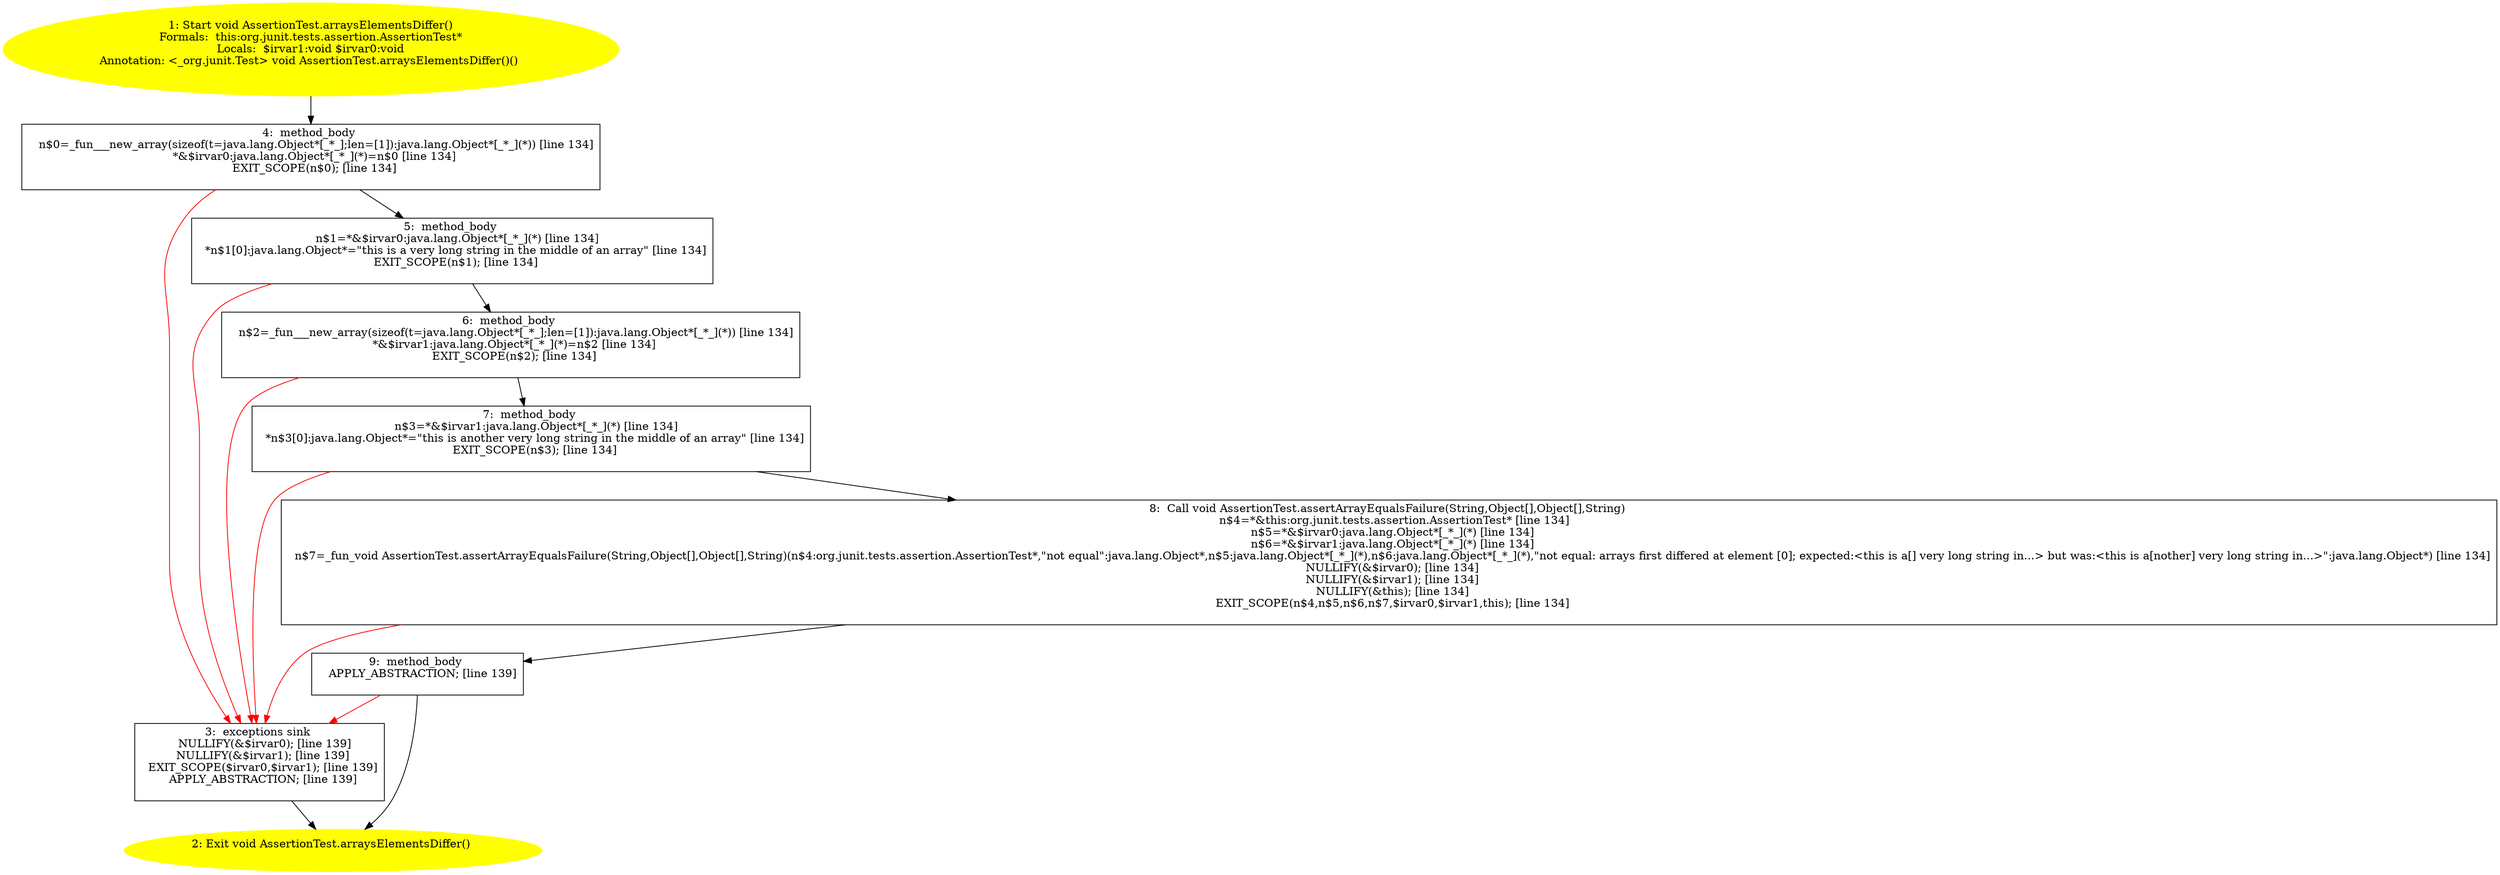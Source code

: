 /* @generated */
digraph cfg {
"org.junit.tests.assertion.AssertionTest.arraysElementsDiffer():void.ed3275eafa04f6960eb318eab5433021_1" [label="1: Start void AssertionTest.arraysElementsDiffer()\nFormals:  this:org.junit.tests.assertion.AssertionTest*\nLocals:  $irvar1:void $irvar0:void\nAnnotation: <_org.junit.Test> void AssertionTest.arraysElementsDiffer()() \n  " color=yellow style=filled]
	

	 "org.junit.tests.assertion.AssertionTest.arraysElementsDiffer():void.ed3275eafa04f6960eb318eab5433021_1" -> "org.junit.tests.assertion.AssertionTest.arraysElementsDiffer():void.ed3275eafa04f6960eb318eab5433021_4" ;
"org.junit.tests.assertion.AssertionTest.arraysElementsDiffer():void.ed3275eafa04f6960eb318eab5433021_2" [label="2: Exit void AssertionTest.arraysElementsDiffer() \n  " color=yellow style=filled]
	

"org.junit.tests.assertion.AssertionTest.arraysElementsDiffer():void.ed3275eafa04f6960eb318eab5433021_3" [label="3:  exceptions sink \n   NULLIFY(&$irvar0); [line 139]\n  NULLIFY(&$irvar1); [line 139]\n  EXIT_SCOPE($irvar0,$irvar1); [line 139]\n  APPLY_ABSTRACTION; [line 139]\n " shape="box"]
	

	 "org.junit.tests.assertion.AssertionTest.arraysElementsDiffer():void.ed3275eafa04f6960eb318eab5433021_3" -> "org.junit.tests.assertion.AssertionTest.arraysElementsDiffer():void.ed3275eafa04f6960eb318eab5433021_2" ;
"org.junit.tests.assertion.AssertionTest.arraysElementsDiffer():void.ed3275eafa04f6960eb318eab5433021_4" [label="4:  method_body \n   n$0=_fun___new_array(sizeof(t=java.lang.Object*[_*_];len=[1]):java.lang.Object*[_*_](*)) [line 134]\n  *&$irvar0:java.lang.Object*[_*_](*)=n$0 [line 134]\n  EXIT_SCOPE(n$0); [line 134]\n " shape="box"]
	

	 "org.junit.tests.assertion.AssertionTest.arraysElementsDiffer():void.ed3275eafa04f6960eb318eab5433021_4" -> "org.junit.tests.assertion.AssertionTest.arraysElementsDiffer():void.ed3275eafa04f6960eb318eab5433021_5" ;
	 "org.junit.tests.assertion.AssertionTest.arraysElementsDiffer():void.ed3275eafa04f6960eb318eab5433021_4" -> "org.junit.tests.assertion.AssertionTest.arraysElementsDiffer():void.ed3275eafa04f6960eb318eab5433021_3" [color="red" ];
"org.junit.tests.assertion.AssertionTest.arraysElementsDiffer():void.ed3275eafa04f6960eb318eab5433021_5" [label="5:  method_body \n   n$1=*&$irvar0:java.lang.Object*[_*_](*) [line 134]\n  *n$1[0]:java.lang.Object*=\"this is a very long string in the middle of an array\" [line 134]\n  EXIT_SCOPE(n$1); [line 134]\n " shape="box"]
	

	 "org.junit.tests.assertion.AssertionTest.arraysElementsDiffer():void.ed3275eafa04f6960eb318eab5433021_5" -> "org.junit.tests.assertion.AssertionTest.arraysElementsDiffer():void.ed3275eafa04f6960eb318eab5433021_6" ;
	 "org.junit.tests.assertion.AssertionTest.arraysElementsDiffer():void.ed3275eafa04f6960eb318eab5433021_5" -> "org.junit.tests.assertion.AssertionTest.arraysElementsDiffer():void.ed3275eafa04f6960eb318eab5433021_3" [color="red" ];
"org.junit.tests.assertion.AssertionTest.arraysElementsDiffer():void.ed3275eafa04f6960eb318eab5433021_6" [label="6:  method_body \n   n$2=_fun___new_array(sizeof(t=java.lang.Object*[_*_];len=[1]):java.lang.Object*[_*_](*)) [line 134]\n  *&$irvar1:java.lang.Object*[_*_](*)=n$2 [line 134]\n  EXIT_SCOPE(n$2); [line 134]\n " shape="box"]
	

	 "org.junit.tests.assertion.AssertionTest.arraysElementsDiffer():void.ed3275eafa04f6960eb318eab5433021_6" -> "org.junit.tests.assertion.AssertionTest.arraysElementsDiffer():void.ed3275eafa04f6960eb318eab5433021_7" ;
	 "org.junit.tests.assertion.AssertionTest.arraysElementsDiffer():void.ed3275eafa04f6960eb318eab5433021_6" -> "org.junit.tests.assertion.AssertionTest.arraysElementsDiffer():void.ed3275eafa04f6960eb318eab5433021_3" [color="red" ];
"org.junit.tests.assertion.AssertionTest.arraysElementsDiffer():void.ed3275eafa04f6960eb318eab5433021_7" [label="7:  method_body \n   n$3=*&$irvar1:java.lang.Object*[_*_](*) [line 134]\n  *n$3[0]:java.lang.Object*=\"this is another very long string in the middle of an array\" [line 134]\n  EXIT_SCOPE(n$3); [line 134]\n " shape="box"]
	

	 "org.junit.tests.assertion.AssertionTest.arraysElementsDiffer():void.ed3275eafa04f6960eb318eab5433021_7" -> "org.junit.tests.assertion.AssertionTest.arraysElementsDiffer():void.ed3275eafa04f6960eb318eab5433021_8" ;
	 "org.junit.tests.assertion.AssertionTest.arraysElementsDiffer():void.ed3275eafa04f6960eb318eab5433021_7" -> "org.junit.tests.assertion.AssertionTest.arraysElementsDiffer():void.ed3275eafa04f6960eb318eab5433021_3" [color="red" ];
"org.junit.tests.assertion.AssertionTest.arraysElementsDiffer():void.ed3275eafa04f6960eb318eab5433021_8" [label="8:  Call void AssertionTest.assertArrayEqualsFailure(String,Object[],Object[],String) \n   n$4=*&this:org.junit.tests.assertion.AssertionTest* [line 134]\n  n$5=*&$irvar0:java.lang.Object*[_*_](*) [line 134]\n  n$6=*&$irvar1:java.lang.Object*[_*_](*) [line 134]\n  n$7=_fun_void AssertionTest.assertArrayEqualsFailure(String,Object[],Object[],String)(n$4:org.junit.tests.assertion.AssertionTest*,\"not equal\":java.lang.Object*,n$5:java.lang.Object*[_*_](*),n$6:java.lang.Object*[_*_](*),\"not equal: arrays first differed at element [0]; expected:<this is a[] very long string in...> but was:<this is a[nother] very long string in...>\":java.lang.Object*) [line 134]\n  NULLIFY(&$irvar0); [line 134]\n  NULLIFY(&$irvar1); [line 134]\n  NULLIFY(&this); [line 134]\n  EXIT_SCOPE(n$4,n$5,n$6,n$7,$irvar0,$irvar1,this); [line 134]\n " shape="box"]
	

	 "org.junit.tests.assertion.AssertionTest.arraysElementsDiffer():void.ed3275eafa04f6960eb318eab5433021_8" -> "org.junit.tests.assertion.AssertionTest.arraysElementsDiffer():void.ed3275eafa04f6960eb318eab5433021_9" ;
	 "org.junit.tests.assertion.AssertionTest.arraysElementsDiffer():void.ed3275eafa04f6960eb318eab5433021_8" -> "org.junit.tests.assertion.AssertionTest.arraysElementsDiffer():void.ed3275eafa04f6960eb318eab5433021_3" [color="red" ];
"org.junit.tests.assertion.AssertionTest.arraysElementsDiffer():void.ed3275eafa04f6960eb318eab5433021_9" [label="9:  method_body \n   APPLY_ABSTRACTION; [line 139]\n " shape="box"]
	

	 "org.junit.tests.assertion.AssertionTest.arraysElementsDiffer():void.ed3275eafa04f6960eb318eab5433021_9" -> "org.junit.tests.assertion.AssertionTest.arraysElementsDiffer():void.ed3275eafa04f6960eb318eab5433021_2" ;
	 "org.junit.tests.assertion.AssertionTest.arraysElementsDiffer():void.ed3275eafa04f6960eb318eab5433021_9" -> "org.junit.tests.assertion.AssertionTest.arraysElementsDiffer():void.ed3275eafa04f6960eb318eab5433021_3" [color="red" ];
}
